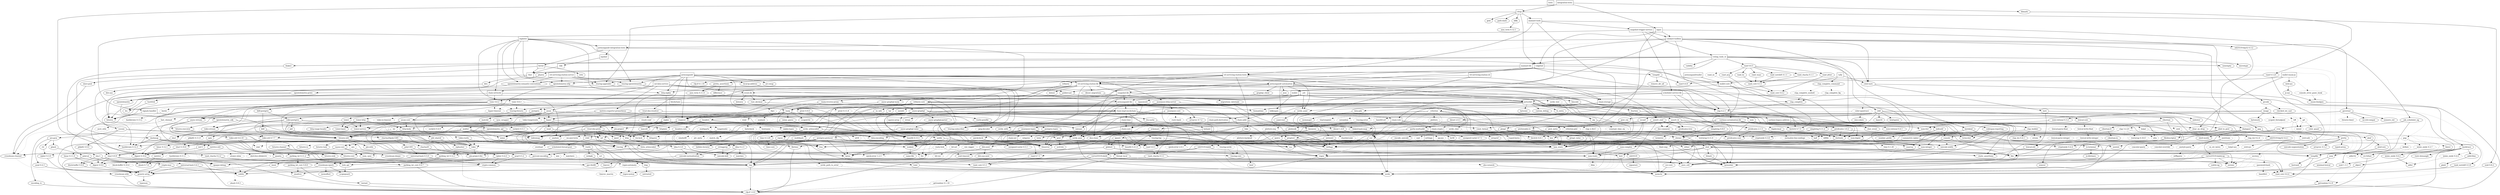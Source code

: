 digraph {
    0 [ label = "tests" shape = box]
    1 [ label = "catalyst-toolbox" shape = box]
    2 [ label = "chain-addr" shape = box]
    3 [ label = "chain-core" shape = box]
    4 [ label = "chain-ser" shape = box]
    5 [ label = "chain-crypto" shape = box]
    6 [ label = "typed-bytes" shape = box]
    7 [ label = "chain-impl-mockchain" shape = box]
    8 [ label = "cardano-legacy-address" shape = box]
    9 [ label = "chain-time" shape = box]
    10 [ label = "chain-vote" shape = box]
    11 [ label = "imhamt" shape = box]
    12 [ label = "sparse-array" shape = box]
    13 [ label = "chain-storage" shape = box]
    14 [ label = "jcli" shape = box]
    15 [ label = "jormungandr-lib" shape = box]
    16 [ label = "jormungandr-automation" shape = box]
    17 [ label = "jortestkit" shape = box]
    18 [ label = "jormungandr-integration-tests" shape = box]
    19 [ label = "hersir" shape = box]
    20 [ label = "thor" shape = box]
    21 [ label = "loki" shape = box]
    22 [ label = "mjolnir" shape = box]
    23 [ label = "snapshot-lib" shape = box]
    24 [ label = "symmetric-cipher" shape = box]
    25 [ label = "vit-servicing-station-lib" shape = box]
    26 [ label = "event-db" shape = box]
    27 [ label = "vit-servicing-station-tests" shape = box]
    28 [ label = "wallet" shape = box]
    29 [ label = "chain-path-derivation" shape = box]
    30 [ label = "hdkeygen" shape = box]
    31 [ label = "chain-network" shape = box]
    32 [ label = "jormungandrwallet" shape = box]
    33 [ label = "wallet-core" shape = box]
    34 [ label = "wallet-wasm-js" shape = box]
    35 [ label = "jormungandr" shape = box]
    36 [ label = "explorer" shape = box]
    37 [ label = "settings" shape = box]
    38 [ label = "blockchain" shape = box]
    39 [ label = "vit-servicing-station-cli" shape = box]
    40 [ label = "vit-servicing-station-server" shape = box]
    41 [ label = "iapyx" shape = box]
    42 [ label = "valgrind" shape = box]
    43 [ label = "vitup" shape = box]
    44 [ label = "mainnet-lib" shape = box]
    45 [ label = "mainnet-tools" shape = box]
    46 [ label = "scheduler-service-lib" shape = box]
    47 [ label = "signals-handler" shape = box]
    48 [ label = "snapshot-trigger-service" shape = box]
    49 [ label = "voting_tools_rs" shape = box]
    50 [ label = "integration-tests" shape = box]
    51 [ label = "cat-data-service" shape = box]
    52 [ label = "tally" shape = box]
    53 [ label = "assert_fs" ]
    54 [ label = "bech32 0.8.1" ]
    55 [ label = "clap 4.2.1" ]
    56 [ label = "color-eyre" ]
    57 [ label = "csv" ]
    58 [ label = "fraction" ]
    59 [ label = "futures" ]
    60 [ label = "gag" ]
    61 [ label = "governor" ]
    62 [ label = "graphql_client" ]
    63 [ label = "hex" ]
    64 [ label = "image" ]
    65 [ label = "itertools" ]
    66 [ label = "once_cell" ]
    67 [ label = "qrcode" ]
    68 [ label = "quircs" ]
    69 [ label = "rand 0.8.5" ]
    70 [ label = "rand_chacha 0.3.1" ]
    71 [ label = "rayon" ]
    72 [ label = "regex" ]
    73 [ label = "reqwest" ]
    74 [ label = "rust_decimal" ]
    75 [ label = "serde" ]
    76 [ label = "serde_json" ]
    77 [ label = "serde_yaml" ]
    78 [ label = "sscanf" ]
    79 [ label = "thiserror" ]
    80 [ label = "time 0.3.20" ]
    81 [ label = "tokio" ]
    82 [ label = "tracing" ]
    83 [ label = "tracing-subscriber" ]
    84 [ label = "url" ]
    85 [ label = "cryptoxide 0.4.4" ]
    86 [ label = "proptest" ]
    87 [ label = "quickcheck" ]
    88 [ label = "curve25519-dalek-ng" ]
    89 [ label = "ed25519-bip32 0.4.1" ]
    90 [ label = "ed25519-dalek" ]
    91 [ label = "generic-array" ]
    92 [ label = "rand_core 0.6.4" ]
    93 [ label = "sha2 0.10.6" ]
    94 [ label = "lazy_static" ]
    95 [ label = "strum" ]
    96 [ label = "cbor_event" ]
    97 [ label = "base64 0.21.0" ]
    98 [ label = "const_format" ]
    99 [ label = "criterion" style = dashed]
    100 [ label = "data-pile" ]
    101 [ label = "sled" ]
    102 [ label = "tempfile" ]
    103 [ label = "base64 0.13.1" ]
    104 [ label = "bincode" ]
    105 [ label = "bytes" ]
    106 [ label = "clap_complete" ]
    107 [ label = "gtmpl" ]
    108 [ label = "rpassword" ]
    109 [ label = "http" ]
    110 [ label = "humantime" ]
    111 [ label = "parity-multiaddr" ]
    112 [ label = "serde_with" ]
    113 [ label = "assert_cmd" ]
    114 [ label = "bytesize" ]
    115 [ label = "custom_debug" ]
    116 [ label = "flate2" ]
    117 [ label = "fs_extra" ]
    118 [ label = "json" ]
    119 [ label = "keynesis" ]
    120 [ label = "log" ]
    121 [ label = "netstat2" ]
    122 [ label = "os_info" ]
    123 [ label = "poldercast" ]
    124 [ label = "predicates 2.1.5" ]
    125 [ label = "prost 0.9.0" ]
    126 [ label = "semver" ]
    127 [ label = "sysinfo" ]
    128 [ label = "tar" ]
    129 [ label = "tokio-stream" ]
    130 [ label = "tonic 0.6.2" ]
    131 [ label = "warp" ]
    132 [ label = "zip" ]
    133 [ label = "console" ]
    134 [ label = "dialoguer" ]
    135 [ label = "indicatif" ]
    136 [ label = "sha-1" ]
    137 [ label = "sha2 0.9.9" ]
    138 [ label = "bech32 0.7.3" ]
    139 [ label = "yaml-rust" ]
    140 [ label = "ctrlc" ]
    141 [ label = "slave-pool" ]
    142 [ label = "cocoon" ]
    143 [ label = "dirs" ]
    144 [ label = "serde_test" style = dashed]
    145 [ label = "zeroize" ]
    146 [ label = "diesel 1.4.8" ]
    147 [ label = "diesel_migrations" ]
    148 [ label = "dotenv" ]
    149 [ label = "http-zipkin" ]
    150 [ label = "notify" ]
    151 [ label = "r2d2" ]
    152 [ label = "simplelog 0.8.0" ]
    153 [ label = "tracing-futures" ]
    154 [ label = "bb8" ]
    155 [ label = "bb8-postgres" ]
    156 [ label = "chrono" ]
    157 [ label = "dotenvy" ]
    158 [ label = "tokio-postgres" ]
    159 [ label = "cfg-if 0.1.10" ]
    160 [ label = "dyn-clone" ]
    161 [ label = "fake" ]
    162 [ label = "hyper" ]
    163 [ label = "postgres" ]
    164 [ label = "pretty_assertions" ]
    165 [ label = "rand 0.7.3" ]
    166 [ label = "rand_core 0.5.1" ]
    167 [ label = "refinery" ]
    168 [ label = "hashlink" ]
    169 [ label = "http-body" ]
    170 [ label = "pin-project" ]
    171 [ label = "clear_on_drop" ]
    172 [ label = "console_error_panic_hook" style = dashed]
    173 [ label = "getrandom 0.2.9" ]
    174 [ label = "js-sys" ]
    175 [ label = "wasm-bindgen" ]
    176 [ label = "web-sys" ]
    177 [ label = "arc-swap" ]
    178 [ label = "jsonrpsee-core" ]
    179 [ label = "jsonrpsee-http-server" ]
    180 [ label = "linked-hash-map" ]
    181 [ label = "local-ip-address" ]
    182 [ label = "lru" ]
    183 [ label = "opentelemetry" ]
    184 [ label = "opentelemetry-otlp" ]
    185 [ label = "opentelemetry-semantic-conventions" ]
    186 [ label = "tokio-util 0.6.10" ]
    187 [ label = "tracing-appender" ]
    188 [ label = "tracing-opentelemetry" ]
    189 [ label = "trust-dns-resolver" ]
    190 [ label = "anyhow" ]
    191 [ label = "async-graphql" ]
    192 [ label = "async-graphql-warp" ]
    193 [ label = "futures-channel" ]
    194 [ label = "futures-util" ]
    195 [ label = "ed25519-bip32 0.3.2" ]
    196 [ label = "prettytable-rs" ]
    197 [ label = "warp-reverse-proxy" ]
    198 [ label = "diffy" ]
    199 [ label = "glob" ]
    200 [ label = "path-slash" ]
    201 [ label = "rustls" ]
    202 [ label = "rustls-pemfile" ]
    203 [ label = "tempdir" ]
    204 [ label = "tokio-rustls" ]
    205 [ label = "uuid 0.8.2" ]
    206 [ label = "walkdir" ]
    207 [ label = "cardano-serialization-lib" ]
    208 [ label = "pharos" ]
    209 [ label = "job_scheduler_ng" ]
    210 [ label = "num-traits" ]
    211 [ label = "uuid 1.3.1" ]
    212 [ label = "bigdecimal" ]
    213 [ label = "blake2" ]
    214 [ label = "bytekind" ]
    215 [ label = "cddl" ]
    216 [ label = "ciborium" ]
    217 [ label = "dashmap" ]
    218 [ label = "diesel 2.0.3" ]
    219 [ label = "microtype" ]
    220 [ label = "nonempty" ]
    221 [ label = "rand 0.6.5" ]
    222 [ label = "rand_core 0.4.2" ]
    223 [ label = "scheduled-thread-pool" ]
    224 [ label = "validity" ]
    225 [ label = "cfg-if 1.0.0" ]
    226 [ label = "libmath" ]
    227 [ label = "rand_chacha 0.2.2" ]
    228 [ label = "axum" ]
    229 [ label = "metrics" ]
    230 [ label = "metrics-exporter-prometheus" ]
    231 [ label = "tower-http" ]
    232 [ label = "clap_complete_command" ]
    233 [ label = "anstyle" ]
    234 [ label = "doc-comment" ]
    235 [ label = "globwalk" ]
    236 [ label = "predicates 3.0.2" ]
    237 [ label = "predicates-core" ]
    238 [ label = "predicates-tree" ]
    239 [ label = "clap_builder" ]
    240 [ label = "backtrace" ]
    241 [ label = "color-spantrace" style = dashed]
    242 [ label = "eyre" ]
    243 [ label = "indenter" ]
    244 [ label = "owo-colors" ]
    245 [ label = "tracing-error" style = dashed]
    246 [ label = "csv-core" ]
    247 [ label = "itoa" ]
    248 [ label = "ryu" ]
    249 [ label = "num" ]
    250 [ label = "futures-core" ]
    251 [ label = "futures-executor" ]
    252 [ label = "futures-io" ]
    253 [ label = "futures-sink" ]
    254 [ label = "futures-task" ]
    255 [ label = "filedescriptor" ]
    256 [ label = "futures-timer" style = dashed]
    257 [ label = "no-std-compat" ]
    258 [ label = "nonzero_ext" ]
    259 [ label = "parking_lot 0.12.1" ]
    260 [ label = "smallvec" ]
    261 [ label = "bytemuck" ]
    262 [ label = "byteorder" ]
    263 [ label = "color_quant" ]
    264 [ label = "gif" style = dashed]
    265 [ label = "jpeg-decoder" style = dashed]
    266 [ label = "num-iter" ]
    267 [ label = "num-rational 0.3.2" ]
    268 [ label = "png" style = dashed]
    269 [ label = "scoped_threadpool" style = dashed]
    270 [ label = "tiff" style = dashed]
    271 [ label = "either" ]
    272 [ label = "checked_int_cast" ]
    273 [ label = "ppv-lite86" ]
    274 [ label = "rayon-core" ]
    275 [ label = "aho-corasick" ]
    276 [ label = "memchr" ]
    277 [ label = "regex-syntax" ]
    278 [ label = "serde_urlencoded" ]
    279 [ label = "tower-service" ]
    280 [ label = "arrayvec 0.7.2" ]
    281 [ label = "borsh" style = dashed]
    282 [ label = "bytecheck" style = dashed]
    283 [ label = "rkyv" style = dashed]
    284 [ label = "indexmap" ]
    285 [ label = "time-core" ]
    286 [ label = "mio" style = dashed]
    287 [ label = "num_cpus" ]
    288 [ label = "pin-project-lite" ]
    289 [ label = "tracing-core" ]
    290 [ label = "matchers" style = dashed]
    291 [ label = "nu-ansi-term" style = dashed]
    292 [ label = "sharded-slab" style = dashed]
    293 [ label = "thread_local" ]
    294 [ label = "tracing-log" style = dashed]
    295 [ label = "tracing-serde" style = dashed]
    296 [ label = "form_urlencoded" ]
    297 [ label = "idna 0.3.0" ]
    298 [ label = "percent-encoding" ]
    299 [ label = "bit-set" style = dashed]
    300 [ label = "bitflags" ]
    301 [ label = "quick-error 2.0.1" style = dashed]
    302 [ label = "rand_xorshift 0.3.0" ]
    303 [ label = "rusty-fork" style = dashed]
    304 [ label = "unarray" ]
    305 [ label = "env_logger" style = dashed]
    306 [ label = "digest 0.9.0" ]
    307 [ label = "subtle-ng" ]
    308 [ label = "curve25519-dalek" ]
    309 [ label = "ed25519" ]
    310 [ label = "typenum" ]
    311 [ label = "digest 0.10.6" ]
    312 [ label = "atty" style = dashed]
    313 [ label = "cast" style = dashed]
    314 [ label = "clap 2.34.0" style = dashed]
    315 [ label = "criterion-plot" style = dashed]
    316 [ label = "oorandom" style = dashed]
    317 [ label = "plotters" style = dashed]
    318 [ label = "serde_cbor" style = dashed]
    319 [ label = "tinytemplate" style = dashed]
    320 [ label = "memmap2" ]
    321 [ label = "crc32fast" ]
    322 [ label = "crossbeam-epoch" ]
    323 [ label = "crossbeam-utils" ]
    324 [ label = "fxhash" ]
    325 [ label = "libc" ]
    326 [ label = "parking_lot 0.11.2" ]
    327 [ label = "fastrand" ]
    328 [ label = "gtmpl_value" ]
    329 [ label = "fnv" ]
    330 [ label = "arrayref" ]
    331 [ label = "bs58" ]
    332 [ label = "data-encoding" ]
    333 [ label = "multihash" ]
    334 [ label = "static_assertions" ]
    335 [ label = "unsigned-varint 0.7.1" ]
    336 [ label = "bstr" ]
    337 [ label = "wait-timeout" ]
    338 [ label = "miniz_oxide 0.6.2" ]
    339 [ label = "cryptoxide 0.3.6" ]
    340 [ label = "difflib" style = dashed]
    341 [ label = "float-cmp" style = dashed]
    342 [ label = "normalize-line-endings" style = dashed]
    343 [ label = "filetime" ]
    344 [ label = "tokio-util 0.7.7" ]
    345 [ label = "async-stream" ]
    346 [ label = "h2" style = dashed]
    347 [ label = "hyper-timeout" style = dashed]
    348 [ label = "tower" ]
    349 [ label = "tower-layer" ]
    350 [ label = "headers" ]
    351 [ label = "mime" ]
    352 [ label = "mime_guess" ]
    353 [ label = "multiparty" style = dashed]
    354 [ label = "scoped-tls" ]
    355 [ label = "tokio-tungstenite" style = dashed]
    356 [ label = "aes" style = dashed]
    357 [ label = "bzip2" style = dashed]
    358 [ label = "constant_time_eq" style = dashed]
    359 [ label = "hmac 0.12.1" ]
    360 [ label = "pbkdf2 0.11.0" style = dashed]
    361 [ label = "sha1" ]
    362 [ label = "zstd" style = dashed]
    363 [ label = "unicode-width" ]
    364 [ label = "shell-words" ]
    365 [ label = "number_prefix" ]
    366 [ label = "block-buffer 0.9.0" ]
    367 [ label = "opaque-debug" ]
    368 [ label = "crossbeam-channel" ]
    369 [ label = "aes-gcm" ]
    370 [ label = "chacha20poly1305" ]
    371 [ label = "hmac 0.11.0" ]
    372 [ label = "pbkdf2 0.9.0" ]
    373 [ label = "dirs-sys" ]
    374 [ label = "pq-sys" style = dashed]
    375 [ label = "migrations_internals" ]
    376 [ label = "zipkin" ]
    377 [ label = "termcolor" ]
    378 [ label = "num-integer" ]
    379 [ label = "time 0.1.45" style = dashed]
    380 [ label = "fallible-iterator" ]
    381 [ label = "phf" ]
    382 [ label = "postgres-protocol" ]
    383 [ label = "postgres-types" ]
    384 [ label = "socket2 0.5.1" ]
    385 [ label = "httparse" ]
    386 [ label = "httpdate" ]
    387 [ label = "socket2 0.4.9" style = dashed]
    388 [ label = "want" ]
    389 [ label = "ansi_term 0.11.0" ]
    390 [ label = "difference" ]
    391 [ label = "getrandom 0.1.16" style = dashed]
    392 [ label = "refinery-core" ]
    393 [ label = "hashbrown 0.12.3" ]
    394 [ label = "beef" ]
    395 [ label = "jsonrpsee-types" ]
    396 [ label = "rustc-hash" style = dashed]
    397 [ label = "globset" ]
    398 [ label = "unicase" ]
    399 [ label = "opentelemetry_api" ]
    400 [ label = "opentelemetry_sdk" ]
    401 [ label = "opentelemetry-proto" ]
    402 [ label = "prost 0.11.8" style = dashed]
    403 [ label = "tonic 0.8.3" style = dashed]
    404 [ label = "slab" style = dashed]
    405 [ label = "lru-cache" ]
    406 [ label = "resolv-conf" style = dashed]
    407 [ label = "trust-dns-proto" ]
    408 [ label = "async-graphql-parser" ]
    409 [ label = "async-graphql-value" ]
    410 [ label = "fast_chemail" style = dashed]
    411 [ label = "multer" ]
    412 [ label = "pin-utils" ]
    413 [ label = "encode_unicode" ]
    414 [ label = "is-terminal" ]
    415 [ label = "term" ]
    416 [ label = "ansi_term 0.12.1" ]
    417 [ label = "ring" ]
    418 [ label = "sct" ]
    419 [ label = "webpki" ]
    420 [ label = "rand 0.4.6" ]
    421 [ label = "remove_dir_all" ]
    422 [ label = "same-file" ]
    423 [ label = "num-bigint" ]
    424 [ label = "schemars" ]
    425 [ label = "cron" ]
    426 [ label = "libm" style = dashed]
    427 [ label = "abnf_to_pest" ]
    428 [ label = "base16" ]
    429 [ label = "base64-url" style = dashed]
    430 [ label = "clap 3.2.23" style = dashed]
    431 [ label = "codespan-reporting" ]
    432 [ label = "hexf-parse" ]
    433 [ label = "lexical-core" ]
    434 [ label = "pest_meta" ]
    435 [ label = "pest_vm" ]
    436 [ label = "simplelog 0.11.2" ]
    437 [ label = "uriparse" style = dashed]
    438 [ label = "ciborium-io" ]
    439 [ label = "ciborium-ll" ]
    440 [ label = "lock_api" ]
    441 [ label = "parking_lot_core 0.9.7" ]
    442 [ label = "secrecy" style = dashed]
    443 [ label = "rand_chacha 0.1.1" ]
    444 [ label = "rand_hc" ]
    445 [ label = "rand_isaac" ]
    446 [ label = "rand_jitter" ]
    447 [ label = "rand_os" style = dashed]
    448 [ label = "rand_pcg" ]
    449 [ label = "rand_xorshift 0.1.1" ]
    450 [ label = "rand 0.3.23" ]
    451 [ label = "axum-core" ]
    452 [ label = "matchit" ]
    453 [ label = "serde_path_to_error" style = dashed]
    454 [ label = "sync_wrapper" ]
    455 [ label = "ahash 0.7.6" ]
    456 [ label = "ipnet" ]
    457 [ label = "metrics-util" ]
    458 [ label = "quanta" ]
    459 [ label = "http-range-header" ]
    460 [ label = "clap_complete_fig" style = dashed]
    461 [ label = "clap_complete_nushell" style = dashed]
    462 [ label = "ignore" ]
    463 [ label = "termtree" ]
    464 [ label = "anstream" style = dashed]
    465 [ label = "clap_lex 0.4.1" ]
    466 [ label = "strsim" style = dashed]
    467 [ label = "addr2line" ]
    468 [ label = "object" ]
    469 [ label = "rustc-demangle" ]
    470 [ label = "num-complex" ]
    471 [ label = "num-rational 0.4.1" ]
    472 [ label = "weezl" style = dashed]
    473 [ label = "deflate" style = dashed]
    474 [ label = "miniz_oxide 0.3.7" style = dashed]
    475 [ label = "miniz_oxide 0.4.4" style = dashed]
    476 [ label = "crossbeam-deque" ]
    477 [ label = "hashbrown 0.13.2" style = dashed]
    478 [ label = "ptr_meta" style = dashed]
    479 [ label = "simdutf8" style = dashed]
    480 [ label = "rend" style = dashed]
    481 [ label = "seahash" style = dashed]
    482 [ label = "regex-automata" style = dashed]
    483 [ label = "overload" style = dashed]
    484 [ label = "unicode-bidi" ]
    485 [ label = "unicode-normalization" ]
    486 [ label = "bit-vec" style = dashed]
    487 [ label = "quick-error 1.2.3" style = dashed]
    488 [ label = "subtle" ]
    489 [ label = "signature" ]
    490 [ label = "block-buffer 0.10.4" style = dashed]
    491 [ label = "crypto-common" ]
    492 [ label = "textwrap 0.11.0" style = dashed]
    493 [ label = "plotters-backend" style = dashed]
    494 [ label = "plotters-svg" style = dashed]
    495 [ label = "half" ]
    496 [ label = "memoffset" ]
    497 [ label = "scopeguard" ]
    498 [ label = "instant" ]
    499 [ label = "parking_lot_core 0.8.6" ]
    500 [ label = "unsigned-varint 0.5.1" ]
    501 [ label = "adler" ]
    502 [ label = "tokio-io-timeout" style = dashed]
    503 [ label = "headers-core" ]
    504 [ label = "try-lock" ]
    505 [ label = "tungstenite" style = dashed]
    506 [ label = "cipher 0.3.0" ]
    507 [ label = "bzip2-sys" style = dashed]
    508 [ label = "password-hash" style = dashed]
    509 [ label = "zstd-safe" style = dashed]
    510 [ label = "aead 0.4.3" ]
    511 [ label = "ctr" ]
    512 [ label = "ghash" ]
    513 [ label = "aead 0.5.2" ]
    514 [ label = "chacha20" ]
    515 [ label = "cipher 0.4.4" ]
    516 [ label = "poly1305" ]
    517 [ label = "crypto-mac" ]
    518 [ label = "lazycell" ]
    519 [ label = "zipkin-types" ]
    520 [ label = "phf_shared" ]
    521 [ label = "md-5" ]
    522 [ label = "stringprep" ]
    523 [ label = "siphasher" ]
    524 [ label = "toml" ]
    525 [ label = "hostname" style = dashed]
    526 [ label = "idna 0.2.3" ]
    527 [ label = "tinyvec" ]
    528 [ label = "pest" ]
    529 [ label = "ascii_utils" style = dashed]
    530 [ label = "encoding_rs" ]
    531 [ label = "spin" ]
    532 [ label = "io-lifetimes" ]
    533 [ label = "dirs-next" ]
    534 [ label = "untrusted" ]
    535 [ label = "nom" ]
    536 [ label = "abnf" ]
    537 [ label = "pretty" ]
    538 [ label = "clap_lex 0.2.4" style = dashed]
    539 [ label = "textwrap 0.16.0" style = dashed]
    540 [ label = "lexical-parse-float" style = dashed]
    541 [ label = "lexical-parse-integer" style = dashed]
    542 [ label = "lexical-util" ]
    543 [ label = "lexical-write-float" style = dashed]
    544 [ label = "lexical-write-integer" style = dashed]
    545 [ label = "rand_core 0.3.1" ]
    546 [ label = "atomic-shim" style = dashed]
    547 [ label = "hashbrown 0.11.2" style = dashed]
    548 [ label = "sketches-ddsketch" style = dashed]
    549 [ label = "anstyle-parse" style = dashed]
    550 [ label = "concolor-override" style = dashed]
    551 [ label = "concolor-query" style = dashed]
    552 [ label = "utf8parse" style = dashed]
    553 [ label = "gimli" ]
    554 [ label = "adler32" style = dashed]
    555 [ label = "ahash 0.8.3" style = dashed]
    556 [ label = "utf-8" style = dashed]
    557 [ label = "base64ct" style = dashed]
    558 [ label = "zstd-sys" style = dashed]
    559 [ label = "polyval" ]
    560 [ label = "inout" ]
    561 [ label = "universal-hash 0.5.0" ]
    562 [ label = "match_cfg" style = dashed]
    563 [ label = "matches" ]
    564 [ label = "tinyvec_macros" style = dashed]
    565 [ label = "ucd-trie" ]
    566 [ label = "dirs-sys-next" ]
    567 [ label = "minimal-lexical" ]
    568 [ label = "abnf-core" ]
    569 [ label = "arrayvec 0.5.2" ]
    570 [ label = "typed-arena" ]
    571 [ label = "unicode-segmentation" ]
    572 [ label = "os_str_bytes" style = dashed]
    573 [ label = "universal-hash 0.4.1" ]
    1 -> 56 [ ]
    1 -> 60 [ ]
    1 -> 61 [ ]
    1 -> 18 [ ]
    1 -> 67 [ ]
    1 -> 68 [ ]
    1 -> 78 [ ]
    1 -> 24 [ ]
    1 -> 25 [ style = dotted]
    1 -> 28 [ ]
    2 -> 3 [ ]
    2 -> 5 [ ]
    3 -> 4 [ ]
    4 -> 79 [ ]
    5 -> 54 [ ]
    5 -> 88 [ ]
    5 -> 89 [ ]
    5 -> 90 [ ]
    5 -> 63 [ ]
    5 -> 86 [ style = dotted]
    5 -> 87 [ style = dotted]
    5 -> 71 [ ]
    5 -> 93 [ ]
    5 -> 6 [ ]
    7 -> 8 [ ]
    7 -> 2 [ ]
    7 -> 9 [ ]
    7 -> 10 [ ]
    7 -> 11 [ ]
    7 -> 12 [ ]
    7 -> 95 [ ]
    7 -> 82 [ ]
    8 -> 96 [ ]
    8 -> 89 [ ]
    9 -> 3 [ ]
    9 -> 86 [ style = dotted]
    9 -> 87 [ style = dotted]
    10 -> 97 [ ]
    10 -> 3 [ ]
    10 -> 5 [ ]
    10 -> 98 [ ]
    11 -> 86 [ style = dotted]
    11 -> 79 [ ]
    13 -> 99 [ style = dotted]
    13 -> 100 [ ]
    13 -> 92 [ style = dotted]
    13 -> 101 [ ]
    13 -> 102 [ style = dotted]
    13 -> 79 [ ]
    14 -> 104 [ ]
    14 -> 106 [ ]
    14 -> 107 [ ]
    14 -> 15 [ ]
    14 -> 73 [ ]
    14 -> 108 [ ]
    14 -> 77 [ ]
    15 -> 7 [ ]
    15 -> 109 [ ]
    15 -> 110 [ ]
    15 -> 111 [ ]
    15 -> 112 [ ]
    16 -> 113 [ ]
    16 -> 13 [ ]
    16 -> 62 [ ]
    16 -> 14 [ ]
    16 -> 17 [ ]
    16 -> 118 [ ]
    16 -> 121 [ ]
    16 -> 123 [ ]
    16 -> 130 [ ]
    16 -> 83 [ ]
    17 -> 53 [ ]
    17 -> 54 [ ]
    17 -> 114 [ ]
    17 -> 57 [ ]
    17 -> 115 [ ]
    17 -> 134 [ ]
    17 -> 117 [ ]
    17 -> 63 [ ]
    17 -> 110 [ ]
    17 -> 135 [ ]
    17 -> 122 [ ]
    17 -> 124 [ ]
    17 -> 73 [ ]
    17 -> 126 [ ]
    17 -> 77 [ ]
    17 -> 136 [ ]
    17 -> 137 [ ]
    17 -> 127 [ ]
    17 -> 128 [ ]
    17 -> 131 [ ]
    17 -> 132 [ ]
    18 -> 138 [ ]
    18 -> 19 [ ]
    18 -> 22 [ ]
    19 -> 140 [ ]
    19 -> 141 [ ]
    19 -> 20 [ ]
    20 -> 142 [ ]
    20 -> 143 [ ]
    20 -> 16 [ ]
    21 -> 20 [ ]
    22 -> 21 [ ]
    23 -> 58 [ ]
    23 -> 15 [ ]
    23 -> 73 [ ]
    23 -> 74 [ ]
    23 -> 144 [ style = dotted]
    24 -> 85 [ ]
    24 -> 69 [ ]
    24 -> 79 [ ]
    24 -> 145 [ ]
    25 -> 55 [ ]
    25 -> 147 [ ]
    25 -> 148 [ ]
    25 -> 26 [ ]
    25 -> 149 [ ]
    25 -> 65 [ ]
    25 -> 150 [ ]
    25 -> 152 [ ]
    25 -> 23 [ ]
    25 -> 153 [ ]
    25 -> 83 [ ]
    25 -> 131 [ ]
    26 -> 155 [ ]
    26 -> 157 [ ]
    26 -> 74 [ ]
    26 -> 79 [ ]
    27 -> 113 [ ]
    27 -> 159 [ ]
    27 -> 160 [ ]
    27 -> 161 [ ]
    27 -> 17 [ ]
    27 -> 164 [ ]
    27 -> 167 [ ]
    27 -> 25 [ ]
    28 -> 168 [ ]
    28 -> 30 [ ]
    28 -> 65 [ ]
    28 -> 15 [ ]
    29 -> 79 [ ]
    30 -> 8 [ ]
    30 -> 2 [ ]
    30 -> 29 [ ]
    31 -> 5 [ ]
    31 -> 59 [ ]
    31 -> 79 [ ]
    31 -> 130 [ ]
    32 -> 33 [ ]
    33 -> 138 [ ]
    33 -> 24 [ ]
    33 -> 28 [ ]
    34 -> 171 [ ]
    34 -> 172 [ style = dotted]
    34 -> 33 [ ]
    34 -> 176 [ ]
    35 -> 177 [ ]
    35 -> 31 [ ]
    35 -> 13 [ ]
    35 -> 55 [ ]
    35 -> 149 [ ]
    35 -> 15 [ ]
    35 -> 179 [ ]
    35 -> 181 [ ]
    35 -> 184 [ ]
    35 -> 185 [ ]
    35 -> 123 [ ]
    35 -> 73 [ ]
    35 -> 77 [ ]
    35 -> 187 [ ]
    35 -> 188 [ ]
    35 -> 189 [ ]
    35 -> 131 [ ]
    36 -> 190 [ ]
    36 -> 192 [ ]
    36 -> 31 [ ]
    36 -> 149 [ ]
    36 -> 18 [ ]
    36 -> 184 [ ]
    36 -> 185 [ ]
    36 -> 187 [ ]
    36 -> 188 [ ]
    37 -> 101 [ ]
    37 -> 79 [ ]
    38 -> 7 [ ]
    38 -> 182 [ ]
    39 -> 57 [ ]
    39 -> 25 [ ]
    40 -> 184 [ ]
    40 -> 185 [ ]
    40 -> 187 [ ]
    40 -> 188 [ ]
    40 -> 25 [ ]
    41 -> 1 [ ]
    41 -> 195 [ ]
    41 -> 196 [ ]
    41 -> 42 [ ]
    42 -> 16 [ ]
    42 -> 27 [ ]
    42 -> 33 [ ]
    42 -> 197 [ ]
    43 -> 198 [ ]
    43 -> 199 [ ]
    43 -> 45 [ ]
    43 -> 200 [ ]
    43 -> 187 [ ]
    43 -> 205 [ ]
    43 -> 42 [ ]
    44 -> 207 [ ]
    44 -> 208 [ ]
    44 -> 23 [ ]
    44 -> 203 [ ]
    44 -> 20 [ ]
    45 -> 209 [ ]
    45 -> 196 [ ]
    45 -> 48 [ ]
    45 -> 27 [ ]
    46 -> 156 [ ]
    46 -> 55 [ ]
    46 -> 59 [ ]
    46 -> 17 [ ]
    46 -> 211 [ ]
    47 -> 59 [ ]
    47 -> 81 [ ]
    48 -> 1 [ ]
    48 -> 46 [ ]
    48 -> 47 [ ]
    48 -> 49 [ ]
    49 -> 213 [ ]
    49 -> 214 [ ]
    49 -> 215 [ ]
    49 -> 56 [ ]
    49 -> 217 [ ]
    49 -> 218 [ ]
    49 -> 44 [ ]
    49 -> 219 [ ]
    49 -> 220 [ ]
    49 -> 221 [ ]
    49 -> 224 [ ]
    50 -> 41 [ ]
    50 -> 226 [ ]
    50 -> 227 [ ]
    50 -> 43 [ ]
    51 -> 228 [ ]
    51 -> 55 [ ]
    51 -> 26 [ ]
    51 -> 230 [ ]
    51 -> 231 [ ]
    51 -> 83 [ ]
    52 -> 10 [ ]
    52 -> 232 [ ]
    52 -> 56 [ ]
    53 -> 234 [ ]
    53 -> 235 [ ]
    53 -> 236 [ ]
    53 -> 238 [ ]
    53 -> 102 [ ]
    55 -> 239 [ ]
    56 -> 240 [ ]
    56 -> 241 [ style = dotted]
    56 -> 242 [ ]
    57 -> 246 [ ]
    57 -> 247 [ ]
    57 -> 248 [ ]
    57 -> 75 [ ]
    58 -> 94 [ style = dotted]
    58 -> 249 [ ]
    59 -> 251 [ style = dotted]
    60 -> 255 [ ]
    60 -> 102 [ ]
    61 -> 59 [ style = dotted]
    61 -> 256 [ style = dotted]
    61 -> 257 [ ]
    61 -> 258 [ ]
    61 -> 259 [ ]
    61 -> 69 [ style = dotted]
    62 -> 76 [ ]
    64 -> 261 [ ]
    64 -> 264 [ style = dotted]
    64 -> 266 [ ]
    64 -> 267 [ ]
    64 -> 268 [ style = dotted]
    64 -> 269 [ style = dotted]
    64 -> 270 [ style = dotted]
    65 -> 271 [ ]
    67 -> 272 [ ]
    67 -> 64 [ style = dotted]
    68 -> 210 [ ]
    68 -> 79 [ ]
    69 -> 70 [ style = dotted]
    70 -> 273 [ ]
    70 -> 92 [ ]
    71 -> 271 [ ]
    71 -> 274 [ ]
    72 -> 275 [ style = dotted]
    72 -> 277 [ ]
    73 -> 97 [ ]
    73 -> 194 [ ]
    73 -> 109 [ ]
    73 -> 76 [ style = dotted]
    73 -> 278 [ ]
    73 -> 279 [ ]
    73 -> 84 [ ]
    74 -> 280 [ ]
    74 -> 281 [ style = dotted]
    74 -> 163 [ style = dotted]
    74 -> 283 [ style = dotted]
    76 -> 247 [ ]
    76 -> 248 [ ]
    76 -> 75 [ ]
    77 -> 284 [ ]
    77 -> 248 [ ]
    77 -> 139 [ ]
    78 -> 98 [ ]
    78 -> 94 [ ]
    78 -> 72 [ ]
    80 -> 247 [ style = dotted]
    80 -> 75 [ style = dotted]
    80 -> 285 [ ]
    81 -> 105 [ style = dotted]
    81 -> 286 [ style = dotted]
    81 -> 287 [ style = dotted]
    81 -> 259 [ style = dotted]
    81 -> 288 [ ]
    82 -> 120 [ style = dotted]
    82 -> 288 [ ]
    82 -> 289 [ ]
    83 -> 290 [ style = dotted]
    83 -> 291 [ style = dotted]
    83 -> 72 [ style = dotted]
    83 -> 76 [ style = dotted]
    83 -> 292 [ style = dotted]
    83 -> 260 [ style = dotted]
    83 -> 293 [ style = dotted]
    83 -> 80 [ style = dotted]
    83 -> 82 [ style = dotted]
    83 -> 294 [ style = dotted]
    83 -> 295 [ style = dotted]
    84 -> 296 [ ]
    84 -> 297 [ ]
    84 -> 75 [ style = dotted]
    86 -> 299 [ style = dotted]
    86 -> 300 [ ]
    86 -> 262 [ ]
    86 -> 94 [ style = dotted]
    86 -> 210 [ ]
    86 -> 301 [ style = dotted]
    86 -> 69 [ ]
    86 -> 302 [ ]
    86 -> 277 [ style = dotted]
    86 -> 303 [ style = dotted]
    86 -> 304 [ ]
    87 -> 305 [ style = dotted]
    87 -> 165 [ ]
    88 -> 262 [ ]
    88 -> 306 [ ]
    88 -> 92 [ ]
    88 -> 307 [ ]
    88 -> 145 [ ]
    89 -> 85 [ ]
    90 -> 308 [ ]
    90 -> 309 [ ]
    90 -> 165 [ style = dotted]
    90 -> 75 [ style = dotted]
    90 -> 137 [ ]
    91 -> 310 [ ]
    92 -> 173 [ style = dotted]
    93 -> 311 [ ]
    99 -> 312 [ style = dashed]
    99 -> 314 [ style = dashed]
    99 -> 315 [ style = dashed]
    99 -> 57 [ style = dashed]
    99 -> 59 [ style = dotted]
    99 -> 94 [ style = dashed]
    99 -> 316 [ style = dashed]
    99 -> 317 [ style = dashed]
    99 -> 71 [ style = dashed]
    99 -> 72 [ style = dashed]
    99 -> 318 [ style = dashed]
    99 -> 319 [ style = dashed]
    99 -> 81 [ style = dotted]
    99 -> 206 [ style = dashed]
    100 -> 320 [ ]
    101 -> 321 [ ]
    101 -> 322 [ ]
    101 -> 324 [ ]
    101 -> 325 [ ]
    101 -> 120 [ ]
    101 -> 326 [ ]
    102 -> 225 [ ]
    102 -> 327 [ ]
    104 -> 75 [ ]
    105 -> 75 [ style = dotted]
    106 -> 55 [ ]
    107 -> 328 [ ]
    107 -> 65 [ ]
    107 -> 94 [ ]
    107 -> 298 [ ]
    108 -> 76 [ ]
    109 -> 105 [ ]
    109 -> 329 [ ]
    109 -> 247 [ ]
    111 -> 330 [ ]
    111 -> 331 [ ]
    111 -> 262 [ ]
    111 -> 332 [ ]
    111 -> 333 [ ]
    111 -> 334 [ ]
    111 -> 335 [ ]
    111 -> 84 [ style = dotted]
    112 -> 103 [ style = dotted]
    112 -> 156 [ style = dotted]
    112 -> 63 [ style = dotted]
    112 -> 284 [ style = dotted]
    112 -> 76 [ style = dotted]
    112 -> 80 [ style = dotted]
    113 -> 336 [ ]
    113 -> 234 [ ]
    113 -> 236 [ ]
    113 -> 238 [ ]
    113 -> 337 [ ]
    116 -> 321 [ ]
    116 -> 338 [ style = dotted]
    119 -> 339 [ ]
    119 -> 63 [ ]
    119 -> 70 [ ]
    119 -> 79 [ ]
    120 -> 225 [ ]
    120 -> 75 [ style = dotted]
    121 -> 300 [ ]
    121 -> 325 [ ]
    121 -> 79 [ ]
    122 -> 120 [ ]
    123 -> 119 [ ]
    123 -> 182 [ ]
    124 -> 340 [ style = dotted]
    124 -> 341 [ style = dotted]
    124 -> 65 [ ]
    124 -> 342 [ style = dotted]
    124 -> 237 [ ]
    124 -> 72 [ style = dotted]
    125 -> 105 [ ]
    126 -> 75 [ style = dotted]
    127 -> 71 [ style = dotted]
    128 -> 343 [ ]
    129 -> 344 [ style = dotted]
    130 -> 345 [ ]
    130 -> 103 [ ]
    130 -> 347 [ style = dotted]
    130 -> 298 [ ]
    130 -> 125 [ style = dotted]
    130 -> 129 [ ]
    130 -> 186 [ ]
    130 -> 348 [ style = dotted]
    130 -> 153 [ style = dotted]
    131 -> 350 [ ]
    131 -> 162 [ ]
    131 -> 352 [ ]
    131 -> 353 [ style = dotted]
    131 -> 170 [ ]
    131 -> 202 [ ]
    131 -> 354 [ ]
    131 -> 76 [ ]
    131 -> 278 [ ]
    131 -> 204 [ style = dotted]
    131 -> 129 [ ]
    131 -> 355 [ style = dotted]
    132 -> 356 [ style = dotted]
    132 -> 262 [ ]
    132 -> 357 [ style = dotted]
    132 -> 358 [ style = dotted]
    132 -> 116 [ style = dotted]
    132 -> 360 [ style = dotted]
    132 -> 361 [ style = dotted]
    132 -> 80 [ style = dotted]
    132 -> 362 [ style = dotted]
    133 -> 94 [ ]
    133 -> 325 [ ]
    133 -> 363 [ style = dotted]
    134 -> 133 [ ]
    134 -> 364 [ ]
    134 -> 102 [ style = dotted]
    134 -> 145 [ style = dotted]
    135 -> 133 [ ]
    135 -> 365 [ ]
    135 -> 72 [ ]
    136 -> 366 [ ]
    136 -> 225 [ ]
    136 -> 306 [ ]
    136 -> 367 [ ]
    137 -> 366 [ ]
    137 -> 225 [ ]
    137 -> 306 [ ]
    137 -> 367 [ ]
    139 -> 180 [ ]
    141 -> 368 [ ]
    142 -> 369 [ ]
    142 -> 370 [ ]
    142 -> 372 [ ]
    142 -> 69 [ ]
    143 -> 373 [ ]
    144 -> 75 [ style = dashed]
    146 -> 300 [ style = dotted]
    146 -> 262 [ ]
    146 -> 156 [ style = dotted]
    146 -> 374 [ style = dotted]
    146 -> 151 [ style = dotted]
    146 -> 76 [ style = dotted]
    147 -> 375 [ ]
    149 -> 109 [ ]
    149 -> 376 [ ]
    150 -> 300 [ ]
    150 -> 368 [ style = dotted]
    150 -> 343 [ ]
    150 -> 325 [ ]
    150 -> 206 [ ]
    151 -> 120 [ ]
    151 -> 223 [ ]
    152 -> 156 [ ]
    152 -> 120 [ ]
    152 -> 377 [ style = dotted]
    153 -> 170 [ style = dotted]
    153 -> 82 [ ]
    154 -> 194 [ ]
    154 -> 81 [ ]
    155 -> 154 [ ]
    155 -> 158 [ ]
    156 -> 378 [ ]
    156 -> 75 [ style = dotted]
    156 -> 379 [ style = dotted]
    158 -> 194 [ ]
    158 -> 298 [ ]
    158 -> 381 [ ]
    158 -> 383 [ ]
    158 -> 384 [ ]
    158 -> 344 [ ]
    161 -> 156 [ style = dotted]
    161 -> 109 [ style = dotted]
    161 -> 69 [ ]
    162 -> 346 [ style = dotted]
    162 -> 169 [ ]
    162 -> 385 [ ]
    162 -> 386 [ ]
    162 -> 387 [ style = dotted]
    162 -> 279 [ ]
    162 -> 388 [ ]
    163 -> 158 [ ]
    164 -> 389 [ ]
    164 -> 390 [ ]
    165 -> 166 [ ]
    166 -> 391 [ style = dotted]
    167 -> 392 [ ]
    168 -> 393 [ ]
    169 -> 109 [ ]
    169 -> 288 [ ]
    172 -> 175 [ style = dashed]
    173 -> 225 [ ]
    174 -> 175 [ ]
    175 -> 225 [ ]
    176 -> 174 [ ]
    178 -> 280 [ style = dotted]
    178 -> 162 [ style = dotted]
    178 -> 395 [ ]
    178 -> 69 [ style = dotted]
    178 -> 396 [ style = dotted]
    179 -> 397 [ ]
    179 -> 178 [ ]
    179 -> 94 [ ]
    179 -> 398 [ ]
    181 -> 79 [ ]
    182 -> 393 [ style = dotted]
    183 -> 400 [ ]
    184 -> 401 [ ]
    185 -> 183 [ ]
    186 -> 250 [ ]
    186 -> 253 [ ]
    186 -> 404 [ style = dotted]
    186 -> 81 [ ]
    187 -> 368 [ ]
    187 -> 83 [ ]
    188 -> 183 [ ]
    188 -> 83 [ ]
    189 -> 405 [ ]
    189 -> 406 [ style = dotted]
    189 -> 407 [ ]
    191 -> 408 [ ]
    191 -> 345 [ ]
    191 -> 103 [ ]
    191 -> 410 [ style = dotted]
    191 -> 411 [ ]
    191 -> 210 [ ]
    191 -> 66 [ ]
    191 -> 72 [ ]
    191 -> 278 [ ]
    191 -> 334 [ ]
    191 -> 102 [ ]
    192 -> 191 [ ]
    192 -> 131 [ ]
    193 -> 250 [ ]
    193 -> 253 [ style = dotted]
    194 -> 193 [ style = dotted]
    194 -> 252 [ style = dotted]
    194 -> 254 [ ]
    194 -> 276 [ style = dotted]
    194 -> 288 [ ]
    194 -> 412 [ ]
    194 -> 404 [ style = dotted]
    195 -> 339 [ ]
    196 -> 57 [ style = dotted]
    196 -> 413 [ ]
    196 -> 414 [ ]
    196 -> 94 [ ]
    196 -> 415 [ ]
    196 -> 363 [ ]
    197 -> 94 [ ]
    197 -> 73 [ ]
    197 -> 131 [ ]
    198 -> 416 [ ]
    201 -> 120 [ style = dotted]
    201 -> 418 [ ]
    201 -> 419 [ ]
    202 -> 97 [ ]
    203 -> 420 [ ]
    203 -> 421 [ ]
    204 -> 201 [ ]
    204 -> 81 [ ]
    205 -> 173 [ style = dotted]
    205 -> 75 [ style = dotted]
    206 -> 422 [ ]
    207 -> 138 [ ]
    207 -> 96 [ ]
    207 -> 171 [ ]
    207 -> 89 [ ]
    207 -> 63 [ ]
    207 -> 65 [ ]
    207 -> 180 [ ]
    207 -> 423 [ ]
    207 -> 69 [ ]
    207 -> 424 [ ]
    207 -> 137 [ ]
    208 -> 59 [ ]
    209 -> 425 [ ]
    209 -> 211 [ ]
    210 -> 426 [ style = dotted]
    211 -> 173 [ style = dotted]
    211 -> 75 [ style = dotted]
    212 -> 423 [ ]
    213 -> 311 [ ]
    214 -> 63 [ style = dotted]
    214 -> 75 [ ]
    214 -> 304 [ ]
    215 -> 427 [ ]
    215 -> 428 [ ]
    215 -> 429 [ style = dotted]
    215 -> 216 [ style = dotted]
    215 -> 430 [ style = dotted]
    215 -> 431 [ ]
    215 -> 432 [ ]
    215 -> 433 [ ]
    215 -> 435 [ ]
    215 -> 72 [ ]
    215 -> 76 [ style = dotted]
    215 -> 436 [ ]
    215 -> 437 [ style = dotted]
    216 -> 439 [ ]
    216 -> 75 [ ]
    217 -> 393 [ ]
    217 -> 440 [ ]
    217 -> 66 [ ]
    217 -> 441 [ ]
    218 -> 212 [ style = dotted]
    218 -> 300 [ style = dotted]
    218 -> 262 [ style = dotted]
    218 -> 374 [ style = dotted]
    218 -> 151 [ style = dotted]
    218 -> 76 [ style = dotted]
    219 -> 442 [ style = dotted]
    220 -> 75 [ style = dotted]
    221 -> 443 [ ]
    221 -> 444 [ ]
    221 -> 445 [ ]
    221 -> 446 [ ]
    221 -> 447 [ style = dotted]
    221 -> 448 [ ]
    221 -> 449 [ ]
    223 -> 259 [ ]
    226 -> 450 [ ]
    227 -> 273 [ ]
    227 -> 166 [ ]
    228 -> 451 [ ]
    228 -> 300 [ ]
    228 -> 162 [ ]
    228 -> 452 [ ]
    228 -> 76 [ style = dotted]
    228 -> 453 [ style = dotted]
    228 -> 278 [ style = dotted]
    228 -> 454 [ ]
    228 -> 348 [ ]
    229 -> 455 [ ]
    230 -> 162 [ style = dotted]
    230 -> 456 [ style = dotted]
    230 -> 457 [ ]
    230 -> 79 [ ]
    231 -> 300 [ ]
    231 -> 194 [ ]
    231 -> 169 [ ]
    231 -> 459 [ ]
    231 -> 349 [ ]
    231 -> 279 [ ]
    232 -> 460 [ style = dotted]
    232 -> 461 [ style = dotted]
    235 -> 300 [ ]
    235 -> 462 [ ]
    236 -> 233 [ ]
    236 -> 340 [ style = dotted]
    236 -> 65 [ ]
    236 -> 237 [ ]
    238 -> 237 [ ]
    238 -> 463 [ ]
    239 -> 464 [ style = dotted]
    239 -> 300 [ ]
    239 -> 465 [ ]
    239 -> 66 [ style = dotted]
    239 -> 466 [ style = dotted]
    240 -> 467 [ ]
    240 -> 225 [ ]
    240 -> 325 [ ]
    240 -> 338 [ ]
    240 -> 468 [ ]
    240 -> 469 [ ]
    241 -> 244 [ style = dashed]
    241 -> 245 [ style = dashed]
    242 -> 243 [ ]
    242 -> 66 [ ]
    245 -> 83 [ style = dashed]
    246 -> 276 [ ]
    249 -> 470 [ ]
    249 -> 266 [ ]
    249 -> 471 [ ]
    251 -> 194 [ ]
    255 -> 325 [ ]
    255 -> 79 [ ]
    259 -> 440 [ ]
    259 -> 441 [ ]
    264 -> 263 [ style = dashed]
    264 -> 472 [ style = dashed]
    265 -> 71 [ style = dotted]
    266 -> 378 [ ]
    267 -> 378 [ ]
    268 -> 300 [ style = dashed]
    268 -> 321 [ style = dashed]
    268 -> 473 [ style = dotted]
    268 -> 474 [ style = dashed]
    270 -> 265 [ style = dashed]
    270 -> 475 [ style = dashed]
    270 -> 472 [ style = dashed]
    274 -> 368 [ ]
    274 -> 476 [ ]
    274 -> 287 [ ]
    275 -> 276 [ ]
    278 -> 296 [ ]
    278 -> 247 [ ]
    278 -> 248 [ ]
    278 -> 75 [ ]
    281 -> 477 [ style = dashed]
    282 -> 478 [ style = dashed]
    282 -> 479 [ style = dotted]
    283 -> 393 [ style = dotted]
    283 -> 480 [ style = dotted]
    283 -> 481 [ style = dashed]
    284 -> 393 [ ]
    284 -> 75 [ style = dotted]
    286 -> 120 [ style = dashed]
    289 -> 66 [ style = dotted]
    290 -> 482 [ style = dashed]
    291 -> 483 [ style = dashed]
    292 -> 94 [ style = dashed]
    293 -> 225 [ ]
    293 -> 66 [ ]
    294 -> 94 [ style = dashed]
    294 -> 120 [ style = dashed]
    294 -> 289 [ style = dashed]
    295 -> 75 [ style = dashed]
    295 -> 289 [ style = dashed]
    296 -> 298 [ ]
    297 -> 484 [ ]
    297 -> 485 [ ]
    299 -> 486 [ style = dashed]
    302 -> 92 [ ]
    303 -> 329 [ style = dashed]
    303 -> 487 [ style = dashed]
    303 -> 102 [ style = dashed]
    303 -> 337 [ style = dotted]
    305 -> 120 [ style = dashed]
    305 -> 72 [ style = dotted]
    306 -> 91 [ ]
    308 -> 262 [ ]
    308 -> 306 [ ]
    308 -> 166 [ ]
    308 -> 488 [ ]
    308 -> 145 [ ]
    309 -> 489 [ ]
    311 -> 490 [ style = dotted]
    311 -> 491 [ ]
    311 -> 488 [ style = dotted]
    314 -> 300 [ style = dashed]
    314 -> 492 [ style = dashed]
    315 -> 313 [ style = dashed]
    315 -> 65 [ style = dashed]
    317 -> 210 [ style = dashed]
    317 -> 494 [ style = dotted]
    318 -> 495 [ style = dashed]
    318 -> 75 [ style = dashed]
    319 -> 76 [ style = dashed]
    321 -> 225 [ ]
    322 -> 323 [ ]
    322 -> 496 [ ]
    322 -> 497 [ ]
    323 -> 225 [ ]
    324 -> 262 [ ]
    326 -> 440 [ ]
    326 -> 499 [ ]
    333 -> 91 [ ]
    333 -> 500 [ ]
    336 -> 276 [ ]
    336 -> 66 [ style = dotted]
    336 -> 482 [ style = dotted]
    336 -> 75 [ style = dotted]
    338 -> 501 [ ]
    341 -> 210 [ style = dotted]
    343 -> 225 [ ]
    344 -> 250 [ ]
    344 -> 253 [ ]
    344 -> 81 [ ]
    344 -> 82 [ style = dotted]
    345 -> 250 [ ]
    345 -> 288 [ ]
    346 -> 194 [ style = dashed]
    346 -> 109 [ style = dashed]
    346 -> 284 [ style = dashed]
    346 -> 344 [ style = dashed]
    347 -> 162 [ style = dashed]
    347 -> 502 [ style = dashed]
    348 -> 194 [ style = dotted]
    348 -> 284 [ style = dotted]
    348 -> 170 [ style = dotted]
    348 -> 69 [ style = dotted]
    348 -> 344 [ style = dotted]
    348 -> 349 [ ]
    348 -> 279 [ ]
    350 -> 103 [ ]
    350 -> 300 [ ]
    350 -> 503 [ ]
    350 -> 386 [ ]
    350 -> 351 [ ]
    350 -> 361 [ ]
    352 -> 351 [ ]
    352 -> 398 [ ]
    353 -> 105 [ style = dashed]
    353 -> 250 [ style = dotted]
    353 -> 385 [ style = dotted]
    353 -> 276 [ style = dotted]
    353 -> 288 [ style = dotted]
    353 -> 504 [ style = dotted]
    355 -> 194 [ style = dashed]
    355 -> 81 [ style = dashed]
    355 -> 505 [ style = dashed]
    356 -> 225 [ style = dashed]
    356 -> 506 [ style = dashed]
    356 -> 367 [ style = dashed]
    357 -> 507 [ style = dashed]
    359 -> 311 [ ]
    360 -> 359 [ style = dotted]
    360 -> 508 [ style = dotted]
    360 -> 93 [ style = dotted]
    361 -> 311 [ ]
    362 -> 509 [ style = dashed]
    366 -> 91 [ ]
    368 -> 323 [ style = dotted]
    369 -> 510 [ ]
    369 -> 356 [ style = dotted]
    369 -> 511 [ ]
    369 -> 512 [ ]
    370 -> 513 [ ]
    370 -> 514 [ ]
    370 -> 516 [ ]
    371 -> 517 [ ]
    371 -> 306 [ ]
    372 -> 371 [ style = dotted]
    372 -> 137 [ style = dotted]
    375 -> 146 [ ]
    376 -> 518 [ ]
    376 -> 120 [ ]
    376 -> 288 [ ]
    376 -> 69 [ ]
    376 -> 519 [ ]
    378 -> 210 [ ]
    379 -> 325 [ style = dashed]
    381 -> 520 [ ]
    382 -> 97 [ ]
    382 -> 262 [ ]
    382 -> 105 [ ]
    382 -> 380 [ ]
    382 -> 359 [ ]
    382 -> 521 [ ]
    382 -> 276 [ ]
    382 -> 69 [ ]
    382 -> 93 [ ]
    382 -> 522 [ ]
    383 -> 156 [ style = dotted]
    383 -> 382 [ ]
    383 -> 76 [ style = dotted]
    388 -> 120 [ ]
    388 -> 504 [ ]
    391 -> 225 [ style = dashed]
    392 -> 94 [ ]
    392 -> 163 [ style = dotted]
    392 -> 72 [ ]
    392 -> 79 [ ]
    392 -> 80 [ ]
    392 -> 524 [ ]
    392 -> 84 [ ]
    392 -> 206 [ ]
    393 -> 455 [ style = dotted]
    394 -> 75 [ style = dotted]
    395 -> 190 [ ]
    395 -> 394 [ ]
    395 -> 76 [ ]
    395 -> 79 [ ]
    395 -> 82 [ ]
    397 -> 336 [ ]
    397 -> 329 [ ]
    397 -> 120 [ style = dotted]
    397 -> 72 [ ]
    399 -> 329 [ style = dotted]
    399 -> 194 [ ]
    399 -> 284 [ ]
    399 -> 66 [ ]
    399 -> 79 [ ]
    400 -> 368 [ style = dotted]
    400 -> 217 [ style = dotted]
    400 -> 251 [ ]
    400 -> 399 [ ]
    400 -> 298 [ style = dotted]
    400 -> 69 [ style = dotted]
    400 -> 129 [ style = dotted]
    401 -> 59 [ ]
    401 -> 183 [ ]
    401 -> 403 [ style = dotted]
    402 -> 105 [ style = dashed]
    403 -> 345 [ style = dashed]
    403 -> 228 [ style = dotted]
    403 -> 103 [ style = dashed]
    403 -> 347 [ style = dotted]
    403 -> 402 [ style = dotted]
    403 -> 129 [ style = dashed]
    403 -> 153 [ style = dotted]
    405 -> 180 [ ]
    406 -> 525 [ style = dotted]
    406 -> 487 [ style = dashed]
    407 -> 332 [ ]
    407 -> 194 [ ]
    407 -> 526 [ ]
    407 -> 456 [ ]
    407 -> 94 [ ]
    407 -> 69 [ ]
    407 -> 79 [ ]
    407 -> 81 [ style = dotted]
    407 -> 82 [ ]
    407 -> 84 [ ]
    408 -> 409 [ ]
    408 -> 528 [ ]
    409 -> 105 [ ]
    409 -> 284 [ ]
    409 -> 76 [ ]
    410 -> 529 [ style = dashed]
    411 -> 530 [ ]
    411 -> 194 [ ]
    411 -> 109 [ ]
    411 -> 385 [ ]
    411 -> 120 [ ]
    411 -> 351 [ ]
    411 -> 531 [ ]
    414 -> 532 [ ]
    415 -> 533 [ ]
    417 -> 534 [ ]
    418 -> 417 [ ]
    419 -> 417 [ ]
    423 -> 378 [ ]
    423 -> 75 [ style = dotted]
    424 -> 160 [ ]
    424 -> 76 [ ]
    425 -> 156 [ ]
    425 -> 535 [ ]
    425 -> 66 [ ]
    427 -> 536 [ ]
    427 -> 284 [ ]
    427 -> 65 [ ]
    427 -> 537 [ ]
    429 -> 103 [ style = dashed]
    430 -> 312 [ style = dotted]
    430 -> 300 [ style = dashed]
    430 -> 538 [ style = dashed]
    430 -> 284 [ style = dashed]
    430 -> 66 [ style = dotted]
    430 -> 466 [ style = dotted]
    430 -> 377 [ style = dotted]
    430 -> 539 [ style = dashed]
    431 -> 377 [ ]
    431 -> 363 [ ]
    433 -> 540 [ style = dotted]
    433 -> 543 [ style = dotted]
    434 -> 66 [ ]
    434 -> 528 [ ]
    435 -> 434 [ ]
    436 -> 156 [ ]
    436 -> 120 [ ]
    436 -> 377 [ style = dotted]
    437 -> 329 [ style = dashed]
    437 -> 94 [ style = dashed]
    439 -> 438 [ ]
    439 -> 495 [ ]
    440 -> 497 [ ]
    441 -> 225 [ ]
    441 -> 260 [ ]
    442 -> 75 [ style = dotted]
    442 -> 145 [ style = dashed]
    443 -> 545 [ ]
    444 -> 545 [ ]
    445 -> 545 [ ]
    446 -> 222 [ ]
    447 -> 222 [ style = dashed]
    448 -> 222 [ ]
    449 -> 545 [ ]
    450 -> 325 [ ]
    450 -> 420 [ ]
    451 -> 194 [ ]
    451 -> 169 [ ]
    451 -> 351 [ ]
    451 -> 349 [ ]
    451 -> 279 [ ]
    453 -> 75 [ style = dashed]
    457 -> 546 [ style = dotted]
    457 -> 322 [ style = dotted]
    457 -> 547 [ style = dotted]
    457 -> 229 [ ]
    457 -> 287 [ style = dotted]
    457 -> 326 [ style = dotted]
    457 -> 458 [ style = dotted]
    457 -> 548 [ style = dotted]
    458 -> 323 [ ]
    458 -> 66 [ ]
    460 -> 106 [ style = dashed]
    461 -> 106 [ style = dashed]
    462 -> 397 [ ]
    462 -> 94 [ ]
    462 -> 293 [ ]
    462 -> 206 [ ]
    464 -> 233 [ style = dashed]
    464 -> 549 [ style = dashed]
    464 -> 550 [ style = dotted]
    464 -> 551 [ style = dotted]
    464 -> 414 [ style = dotted]
    467 -> 553 [ ]
    468 -> 276 [ ]
    470 -> 210 [ ]
    470 -> 75 [ style = dotted]
    471 -> 423 [ style = dotted]
    473 -> 554 [ style = dashed]
    473 -> 262 [ style = dashed]
    474 -> 554 [ style = dashed]
    475 -> 501 [ style = dashed]
    476 -> 322 [ style = dotted]
    477 -> 555 [ style = dotted]
    480 -> 282 [ style = dotted]
    482 -> 277 [ style = dotted]
    485 -> 527 [ ]
    490 -> 91 [ style = dashed]
    491 -> 91 [ ]
    491 -> 92 [ style = dotted]
    492 -> 363 [ style = dashed]
    494 -> 493 [ style = dashed]
    498 -> 225 [ ]
    499 -> 498 [ ]
    499 -> 260 [ ]
    502 -> 81 [ style = dashed]
    503 -> 109 [ ]
    505 -> 103 [ style = dotted]
    505 -> 262 [ style = dashed]
    505 -> 109 [ style = dotted]
    505 -> 385 [ style = dotted]
    505 -> 120 [ style = dashed]
    505 -> 69 [ style = dashed]
    505 -> 361 [ style = dotted]
    505 -> 79 [ style = dashed]
    505 -> 84 [ style = dotted]
    505 -> 556 [ style = dashed]
    506 -> 91 [ ]
    507 -> 325 [ style = dashed]
    508 -> 557 [ style = dashed]
    508 -> 92 [ style = dotted]
    508 -> 488 [ style = dashed]
    509 -> 558 [ style = dashed]
    510 -> 91 [ ]
    511 -> 506 [ ]
    512 -> 559 [ ]
    513 -> 491 [ ]
    514 -> 515 [ ]
    515 -> 491 [ ]
    515 -> 560 [ ]
    515 -> 145 [ style = dotted]
    516 -> 367 [ ]
    516 -> 561 [ ]
    517 -> 91 [ ]
    517 -> 488 [ ]
    519 -> 332 [ ]
    520 -> 523 [ ]
    521 -> 311 [ ]
    522 -> 484 [ ]
    522 -> 485 [ ]
    524 -> 75 [ ]
    525 -> 562 [ style = dashed]
    526 -> 563 [ ]
    526 -> 484 [ ]
    526 -> 485 [ ]
    527 -> 564 [ style = dotted]
    528 -> 79 [ style = dotted]
    528 -> 565 [ ]
    530 -> 225 [ ]
    533 -> 225 [ ]
    533 -> 566 [ ]
    535 -> 276 [ ]
    535 -> 567 [ ]
    536 -> 568 [ ]
    537 -> 569 [ ]
    537 -> 120 [ ]
    537 -> 570 [ ]
    537 -> 571 [ ]
    538 -> 572 [ style = dashed]
    540 -> 541 [ style = dashed]
    541 -> 542 [ style = dashed]
    542 -> 334 [ ]
    543 -> 544 [ style = dashed]
    544 -> 542 [ style = dashed]
    545 -> 222 [ ]
    547 -> 455 [ style = dotted]
    549 -> 552 [ style = dotted]
    555 -> 225 [ style = dashed]
    558 -> 325 [ style = dashed]
    559 -> 225 [ ]
    559 -> 367 [ ]
    559 -> 573 [ ]
    560 -> 91 [ ]
    561 -> 491 [ ]
    561 -> 488 [ ]
    568 -> 535 [ ]
    573 -> 91 [ ]
    573 -> 488 [ ]
}

